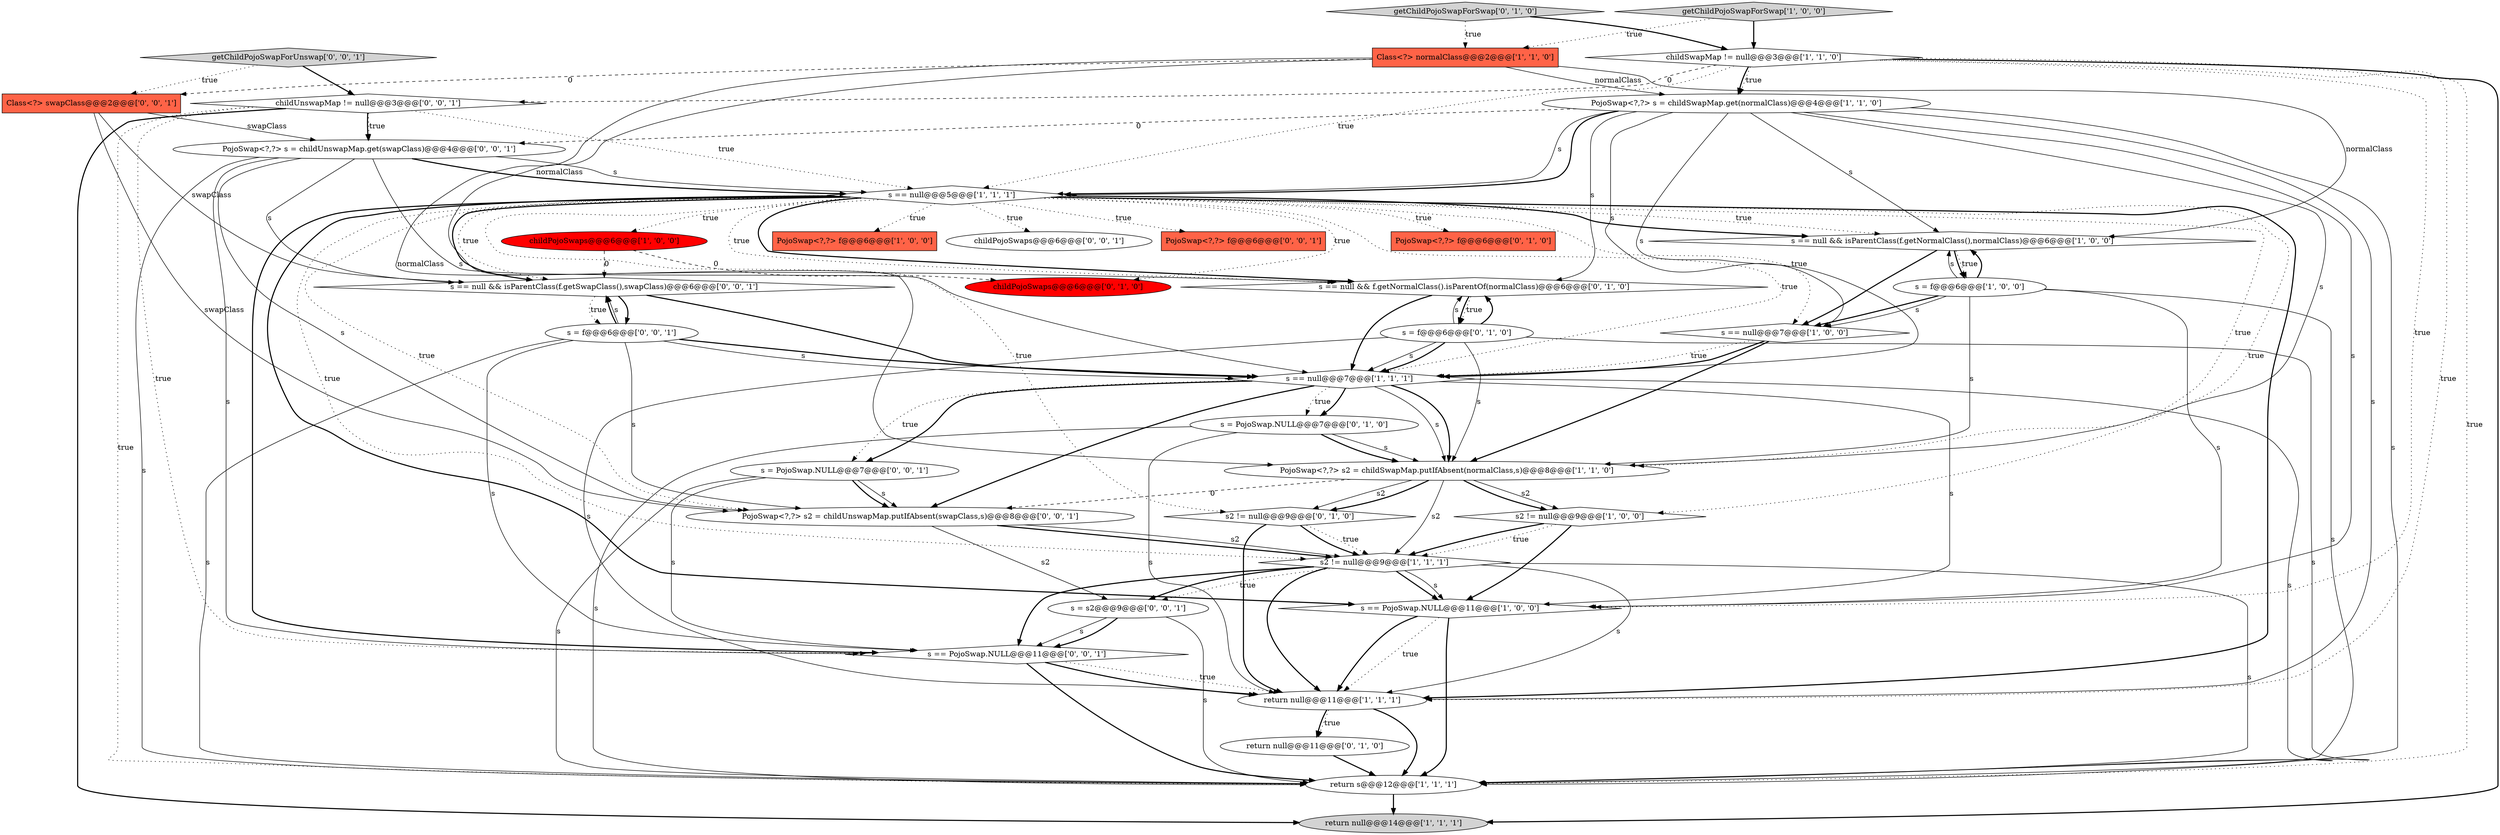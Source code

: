 digraph {
3 [style = filled, label = "s == null@@@7@@@['1', '0', '0']", fillcolor = white, shape = diamond image = "AAA0AAABBB1BBB"];
4 [style = filled, label = "childSwapMap != null@@@3@@@['1', '1', '0']", fillcolor = white, shape = diamond image = "AAA0AAABBB1BBB"];
21 [style = filled, label = "s2 != null@@@9@@@['0', '1', '0']", fillcolor = white, shape = diamond image = "AAA0AAABBB2BBB"];
6 [style = filled, label = "Class<?> normalClass@@@2@@@['1', '1', '0']", fillcolor = tomato, shape = box image = "AAA0AAABBB1BBB"];
14 [style = filled, label = "s == null@@@7@@@['1', '1', '1']", fillcolor = white, shape = diamond image = "AAA0AAABBB1BBB"];
12 [style = filled, label = "s2 != null@@@9@@@['1', '1', '1']", fillcolor = white, shape = diamond image = "AAA0AAABBB1BBB"];
37 [style = filled, label = "Class<?> swapClass@@@2@@@['0', '0', '1']", fillcolor = tomato, shape = box image = "AAA0AAABBB3BBB"];
25 [style = filled, label = "childPojoSwaps@@@6@@@['0', '1', '0']", fillcolor = red, shape = ellipse image = "AAA1AAABBB2BBB"];
28 [style = filled, label = "s = PojoSwap.NULL@@@7@@@['0', '0', '1']", fillcolor = white, shape = ellipse image = "AAA0AAABBB3BBB"];
20 [style = filled, label = "s = PojoSwap.NULL@@@7@@@['0', '1', '0']", fillcolor = white, shape = ellipse image = "AAA0AAABBB2BBB"];
27 [style = filled, label = "s == PojoSwap.NULL@@@11@@@['0', '0', '1']", fillcolor = white, shape = diamond image = "AAA0AAABBB3BBB"];
0 [style = filled, label = "s = f@@@6@@@['1', '0', '0']", fillcolor = white, shape = ellipse image = "AAA0AAABBB1BBB"];
10 [style = filled, label = "return null@@@11@@@['1', '1', '1']", fillcolor = white, shape = ellipse image = "AAA0AAABBB1BBB"];
15 [style = filled, label = "return null@@@14@@@['1', '1', '1']", fillcolor = lightgray, shape = ellipse image = "AAA0AAABBB1BBB"];
13 [style = filled, label = "PojoSwap<?,?> s2 = childSwapMap.putIfAbsent(normalClass,s)@@@8@@@['1', '1', '0']", fillcolor = white, shape = ellipse image = "AAA0AAABBB1BBB"];
17 [style = filled, label = "childPojoSwaps@@@6@@@['1', '0', '0']", fillcolor = red, shape = ellipse image = "AAA1AAABBB1BBB"];
23 [style = filled, label = "getChildPojoSwapForSwap['0', '1', '0']", fillcolor = lightgray, shape = diamond image = "AAA0AAABBB2BBB"];
36 [style = filled, label = "s == null && isParentClass(f.getSwapClass(),swapClass)@@@6@@@['0', '0', '1']", fillcolor = white, shape = diamond image = "AAA0AAABBB3BBB"];
9 [style = filled, label = "PojoSwap<?,?> f@@@6@@@['1', '0', '0']", fillcolor = tomato, shape = box image = "AAA0AAABBB1BBB"];
31 [style = filled, label = "PojoSwap<?,?> s = childUnswapMap.get(swapClass)@@@4@@@['0', '0', '1']", fillcolor = white, shape = ellipse image = "AAA0AAABBB3BBB"];
32 [style = filled, label = "s = s2@@@9@@@['0', '0', '1']", fillcolor = white, shape = ellipse image = "AAA0AAABBB3BBB"];
34 [style = filled, label = "s = f@@@6@@@['0', '0', '1']", fillcolor = white, shape = ellipse image = "AAA0AAABBB3BBB"];
16 [style = filled, label = "PojoSwap<?,?> s = childSwapMap.get(normalClass)@@@4@@@['1', '1', '0']", fillcolor = white, shape = ellipse image = "AAA0AAABBB1BBB"];
33 [style = filled, label = "getChildPojoSwapForUnswap['0', '0', '1']", fillcolor = lightgray, shape = diamond image = "AAA0AAABBB3BBB"];
22 [style = filled, label = "return null@@@11@@@['0', '1', '0']", fillcolor = white, shape = ellipse image = "AAA0AAABBB2BBB"];
26 [style = filled, label = "childPojoSwaps@@@6@@@['0', '0', '1']", fillcolor = white, shape = ellipse image = "AAA0AAABBB3BBB"];
11 [style = filled, label = "s2 != null@@@9@@@['1', '0', '0']", fillcolor = white, shape = diamond image = "AAA0AAABBB1BBB"];
7 [style = filled, label = "s == null@@@5@@@['1', '1', '1']", fillcolor = white, shape = diamond image = "AAA0AAABBB1BBB"];
1 [style = filled, label = "return s@@@12@@@['1', '1', '1']", fillcolor = white, shape = ellipse image = "AAA0AAABBB1BBB"];
35 [style = filled, label = "PojoSwap<?,?> f@@@6@@@['0', '0', '1']", fillcolor = tomato, shape = box image = "AAA0AAABBB3BBB"];
2 [style = filled, label = "getChildPojoSwapForSwap['1', '0', '0']", fillcolor = lightgray, shape = diamond image = "AAA0AAABBB1BBB"];
18 [style = filled, label = "s == null && f.getNormalClass().isParentOf(normalClass)@@@6@@@['0', '1', '0']", fillcolor = white, shape = diamond image = "AAA0AAABBB2BBB"];
29 [style = filled, label = "PojoSwap<?,?> s2 = childUnswapMap.putIfAbsent(swapClass,s)@@@8@@@['0', '0', '1']", fillcolor = white, shape = ellipse image = "AAA0AAABBB3BBB"];
5 [style = filled, label = "s == null && isParentClass(f.getNormalClass(),normalClass)@@@6@@@['1', '0', '0']", fillcolor = white, shape = diamond image = "AAA0AAABBB1BBB"];
30 [style = filled, label = "childUnswapMap != null@@@3@@@['0', '0', '1']", fillcolor = white, shape = diamond image = "AAA0AAABBB3BBB"];
24 [style = filled, label = "PojoSwap<?,?> f@@@6@@@['0', '1', '0']", fillcolor = tomato, shape = box image = "AAA0AAABBB2BBB"];
8 [style = filled, label = "s == PojoSwap.NULL@@@11@@@['1', '0', '0']", fillcolor = white, shape = diamond image = "AAA0AAABBB1BBB"];
19 [style = filled, label = "s = f@@@6@@@['0', '1', '0']", fillcolor = white, shape = ellipse image = "AAA0AAABBB2BBB"];
5->3 [style = bold, label=""];
21->12 [style = dotted, label="true"];
6->18 [style = solid, label="normalClass"];
8->10 [style = bold, label=""];
31->7 [style = solid, label="s"];
21->10 [style = bold, label=""];
16->31 [style = dashed, label="0"];
4->1 [style = dotted, label="true"];
7->36 [style = dotted, label="true"];
11->12 [style = dotted, label="true"];
4->15 [style = bold, label=""];
16->7 [style = bold, label=""];
4->7 [style = dotted, label="true"];
4->30 [style = dashed, label="0"];
6->16 [style = solid, label="normalClass"];
14->28 [style = bold, label=""];
16->18 [style = solid, label="s"];
34->14 [style = solid, label="s"];
7->8 [style = bold, label=""];
19->13 [style = solid, label="s"];
8->1 [style = bold, label=""];
16->14 [style = solid, label="s"];
13->11 [style = solid, label="s2"];
12->10 [style = bold, label=""];
5->0 [style = bold, label=""];
14->8 [style = solid, label="s"];
0->1 [style = solid, label="s"];
33->37 [style = dotted, label="true"];
17->36 [style = dashed, label="0"];
13->12 [style = solid, label="s2"];
28->29 [style = solid, label="s"];
4->16 [style = bold, label=""];
14->20 [style = bold, label=""];
0->3 [style = bold, label=""];
19->14 [style = solid, label="s"];
19->18 [style = bold, label=""];
6->5 [style = solid, label="normalClass"];
16->7 [style = solid, label="s"];
30->7 [style = dotted, label="true"];
28->1 [style = solid, label="s"];
16->13 [style = solid, label="s"];
13->29 [style = dashed, label="0"];
16->1 [style = solid, label="s"];
7->13 [style = dotted, label="true"];
18->19 [style = bold, label=""];
34->1 [style = solid, label="s"];
11->12 [style = bold, label=""];
0->13 [style = solid, label="s"];
6->37 [style = dashed, label="0"];
36->14 [style = bold, label=""];
2->4 [style = bold, label=""];
13->11 [style = bold, label=""];
16->3 [style = solid, label="s"];
7->12 [style = dotted, label="true"];
7->29 [style = dotted, label="true"];
7->5 [style = bold, label=""];
19->1 [style = solid, label="s"];
12->32 [style = dotted, label="true"];
34->36 [style = bold, label=""];
33->30 [style = bold, label=""];
34->27 [style = solid, label="s"];
7->35 [style = dotted, label="true"];
11->8 [style = bold, label=""];
34->14 [style = bold, label=""];
20->1 [style = solid, label="s"];
7->17 [style = dotted, label="true"];
6->13 [style = solid, label="normalClass"];
7->21 [style = dotted, label="true"];
10->1 [style = bold, label=""];
14->1 [style = solid, label="s"];
30->15 [style = bold, label=""];
14->13 [style = solid, label="s"];
12->1 [style = solid, label="s"];
28->29 [style = bold, label=""];
31->1 [style = solid, label="s"];
20->13 [style = bold, label=""];
31->36 [style = solid, label="s"];
4->10 [style = dotted, label="true"];
31->14 [style = solid, label="s"];
18->19 [style = dotted, label="true"];
7->26 [style = dotted, label="true"];
12->32 [style = bold, label=""];
32->27 [style = bold, label=""];
5->0 [style = dotted, label="true"];
28->27 [style = solid, label="s"];
31->7 [style = bold, label=""];
17->25 [style = dashed, label="0"];
3->14 [style = dotted, label="true"];
31->29 [style = solid, label="s"];
12->10 [style = solid, label="s"];
7->5 [style = dotted, label="true"];
21->12 [style = bold, label=""];
32->1 [style = solid, label="s"];
19->14 [style = bold, label=""];
7->11 [style = dotted, label="true"];
37->29 [style = solid, label="swapClass"];
14->28 [style = dotted, label="true"];
2->6 [style = dotted, label="true"];
30->31 [style = bold, label=""];
20->13 [style = solid, label="s"];
12->8 [style = bold, label=""];
27->10 [style = bold, label=""];
14->29 [style = bold, label=""];
7->18 [style = dotted, label="true"];
7->18 [style = bold, label=""];
34->29 [style = solid, label="s"];
14->13 [style = bold, label=""];
22->1 [style = bold, label=""];
32->27 [style = solid, label="s"];
19->10 [style = solid, label="s"];
12->27 [style = bold, label=""];
36->34 [style = bold, label=""];
7->36 [style = bold, label=""];
30->31 [style = dotted, label="true"];
0->5 [style = bold, label=""];
12->8 [style = solid, label="s"];
10->22 [style = bold, label=""];
30->1 [style = dotted, label="true"];
27->1 [style = bold, label=""];
16->5 [style = solid, label="s"];
7->10 [style = bold, label=""];
23->6 [style = dotted, label="true"];
30->27 [style = dotted, label="true"];
0->5 [style = solid, label="s"];
1->15 [style = bold, label=""];
3->14 [style = bold, label=""];
27->10 [style = dotted, label="true"];
23->4 [style = bold, label=""];
4->8 [style = dotted, label="true"];
34->36 [style = solid, label="s"];
7->9 [style = dotted, label="true"];
8->10 [style = dotted, label="true"];
37->31 [style = solid, label="swapClass"];
7->24 [style = dotted, label="true"];
31->27 [style = solid, label="s"];
13->21 [style = solid, label="s2"];
19->18 [style = solid, label="s"];
0->3 [style = solid, label="s"];
14->20 [style = dotted, label="true"];
29->12 [style = bold, label=""];
0->8 [style = solid, label="s"];
7->3 [style = dotted, label="true"];
16->8 [style = solid, label="s"];
7->25 [style = dotted, label="true"];
3->13 [style = bold, label=""];
10->22 [style = dotted, label="true"];
16->10 [style = solid, label="s"];
7->27 [style = bold, label=""];
29->32 [style = solid, label="s2"];
20->10 [style = solid, label="s"];
4->16 [style = dotted, label="true"];
37->36 [style = solid, label="swapClass"];
13->21 [style = bold, label=""];
36->34 [style = dotted, label="true"];
29->12 [style = solid, label="s2"];
18->14 [style = bold, label=""];
7->14 [style = dotted, label="true"];
}
